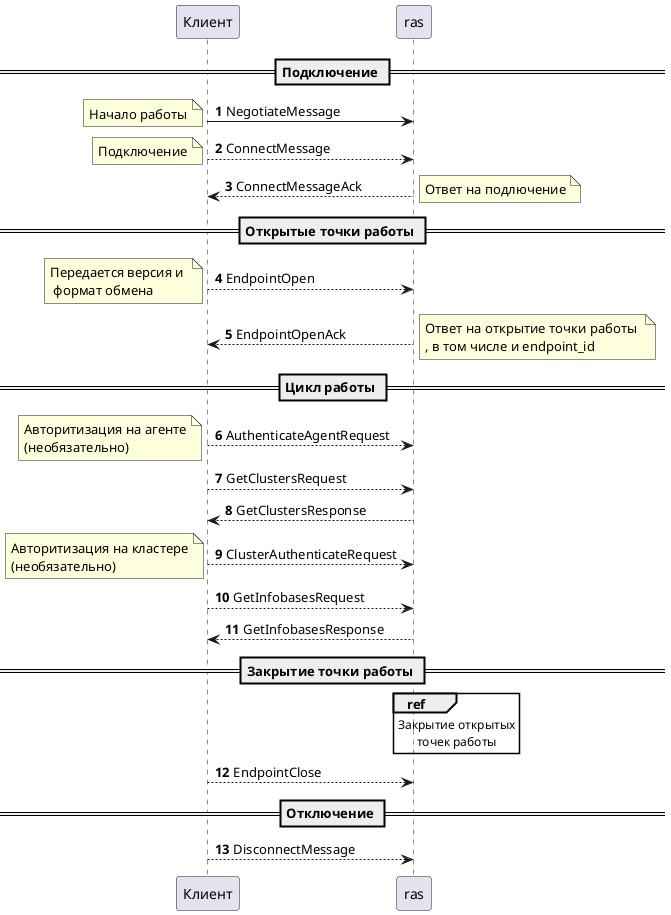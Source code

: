 @startuml
'https://plantuml.com/sequence-diagram

autonumber

== Подключение ==
Клиент -> ras: NegotiateMessage
note left: Начало работы
Клиент --> ras: ConnectMessage
note left: Подключение
ras --> Клиент: ConnectMessageAck
note right: Ответ на подлючение

== Открытые точки работы ==
Клиент --> ras: EndpointOpen
note left: Передается версия и \n формат обмена
ras --> Клиент: EndpointOpenAck
note right: Ответ на открытие точки работы \n, в том числе и endpoint_id

== Цикл работы ==

Клиент --> ras: AuthenticateAgentRequest
note left: Авторитизация на агенте\n(необязательно)
Клиент --> ras: GetClustersRequest
ras --> Клиент: GetClustersResponse

Клиент --> ras: ClusterAuthenticateRequest
note left: Авторитизация на кластере\n(необязательно)

Клиент --> ras: GetInfobasesRequest
ras --> Клиент: GetInfobasesResponse

== Закрытие точки работы ==
ref over ras
  Закрытие открытых
  точек работы
end ref
Клиент --> ras: EndpointClose


== Отключение ==
Клиент --> ras: DisconnectMessage

@enduml